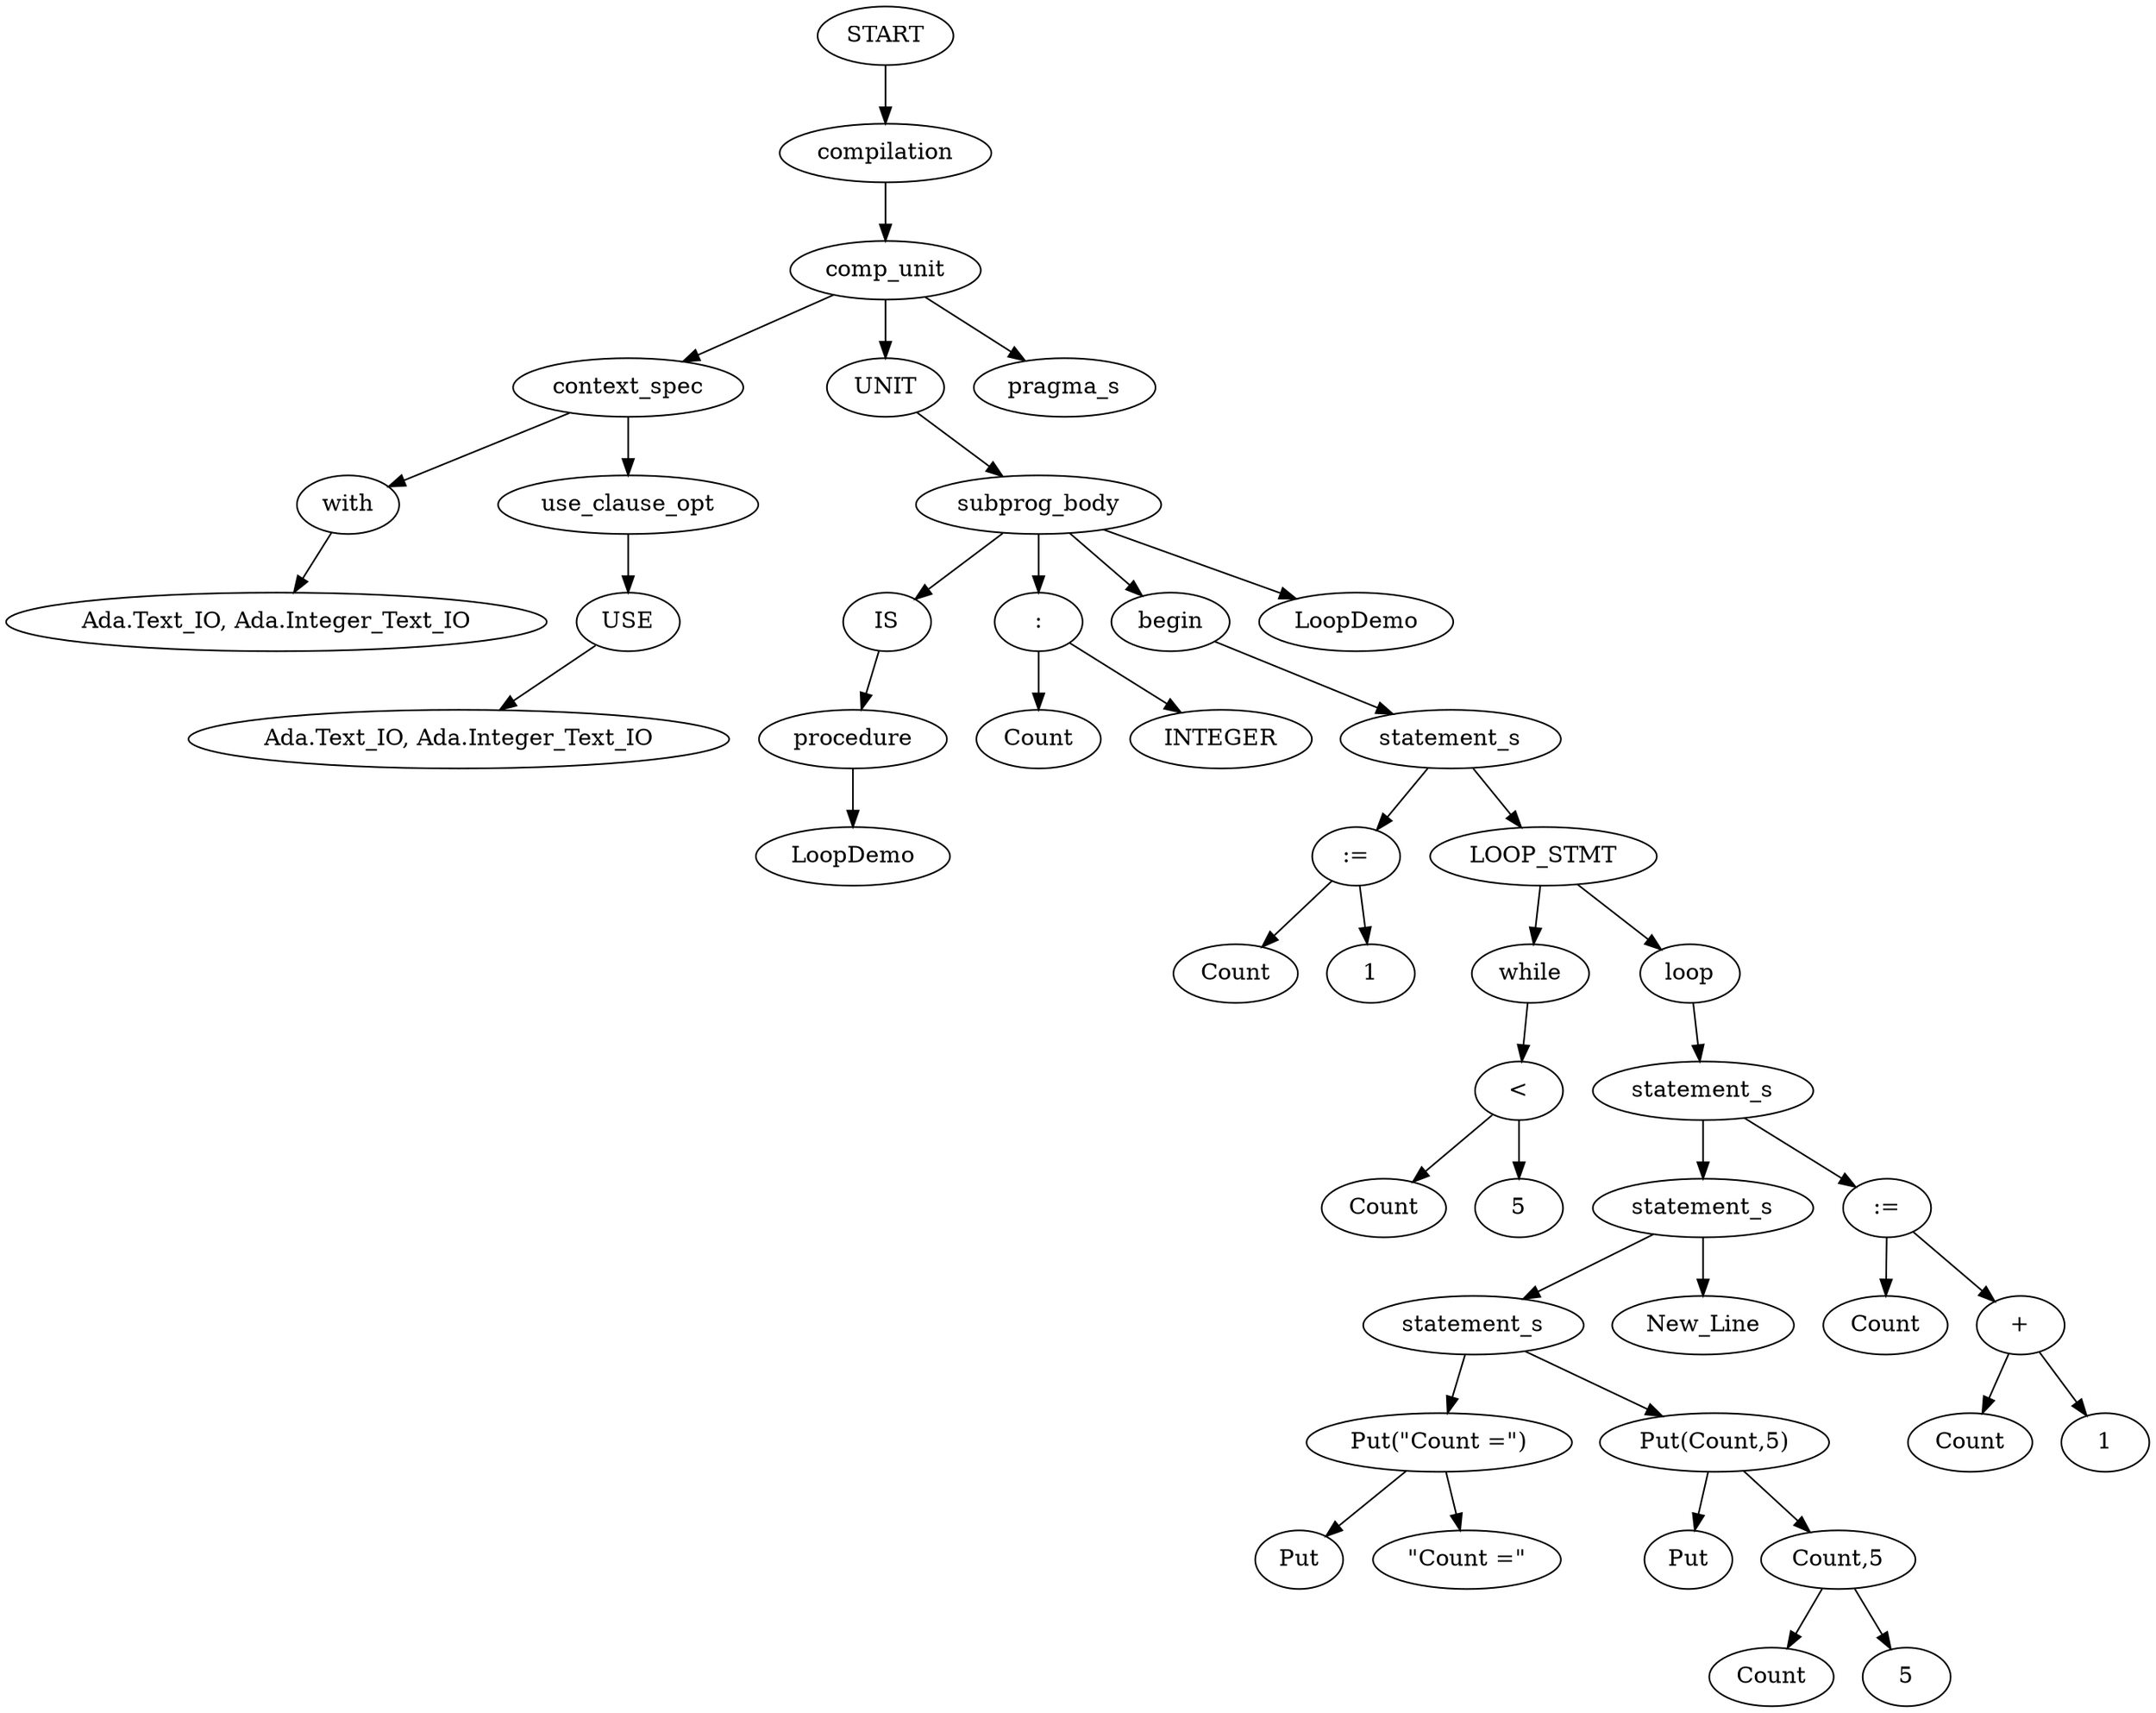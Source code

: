 // Abstract Syntax Tree
digraph {
	"0x7f72566f3828" [label=START]
	"0x7f72565a01d0" [label=compilation]
	"0x7f72566f3828" -> "0x7f72565a01d0"
	"0x7f725659add8" [label=comp_unit]
	"0x7f72565a01d0" -> "0x7f725659add8"
	"0x7f72566f3cc0" [label=context_spec]
	"0x7f725659add8" -> "0x7f72566f3cc0"
	"0x7f72565a0278" [label=with]
	"0x7f72566f3cc0" -> "0x7f72565a0278"
	"0x7f72565a0198" [label="Ada.Text_IO, Ada.Integer_Text_IO"]
	"0x7f72565a0278" -> "0x7f72565a0198"
	"0x7f72565a0828" [label=use_clause_opt]
	"0x7f72566f3cc0" -> "0x7f72565a0828"
	"0x7f72565a0518" [label=USE]
	"0x7f72565a0828" -> "0x7f72565a0518"
	"0x7f72565a05c0" [label="Ada.Text_IO, Ada.Integer_Text_IO"]
	"0x7f72565a0518" -> "0x7f72565a05c0"
	"0x7f72565a0668" [label=UNIT]
	"0x7f725659add8" -> "0x7f72565a0668"
	"0x7f72565a0a58" [label=subprog_body]
	"0x7f72565a0668" -> "0x7f72565a0a58"
	"0x7f72565a06a0" [label=IS]
	"0x7f72565a0a58" -> "0x7f72565a06a0"
	"0x7f72565a0588" [label=procedure]
	"0x7f72565a06a0" -> "0x7f72565a0588"
	"0x7f72565a0470" [label=LoopDemo]
	"0x7f72565a0588" -> "0x7f72565a0470"
	"0x7f72565a0a90" [label=":"]
	"0x7f72565a0a58" -> "0x7f72565a0a90"
	"0x7f72565a03c8" [label=Count]
	"0x7f72565a0a90" -> "0x7f72565a03c8"
	"0x7f72565a0908" [label=INTEGER]
	"0x7f72565a0a90" -> "0x7f72565a0908"
	"0x7f72565a0c88" [label=begin]
	"0x7f72565a0a58" -> "0x7f72565a0c88"
	"0x7f72565a0b00" [label=statement_s]
	"0x7f72565a0c88" -> "0x7f72565a0b00"
	"0x7f72565a0ac8" [label=":="]
	"0x7f72565a0b00" -> "0x7f72565a0ac8"
	"0x7f72565a0a20" [label=Count]
	"0x7f72565a0ac8" -> "0x7f72565a0a20"
	"0x7f72565a09e8" [label=1]
	"0x7f72565a0ac8" -> "0x7f72565a09e8"
	"0x7f725659a9e8" [label=LOOP_STMT]
	"0x7f72565a0b00" -> "0x7f725659a9e8"
	"0x7f72565a0e48" [label=while]
	"0x7f725659a9e8" -> "0x7f72565a0e48"
	"0x7f72565a0d30" [label="<"]
	"0x7f72565a0e48" -> "0x7f72565a0d30"
	"0x7f72565a0ba8" [label=Count]
	"0x7f72565a0d30" -> "0x7f72565a0ba8"
	"0x7f72565a0748" [label=5]
	"0x7f72565a0d30" -> "0x7f72565a0748"
	"0x7f725659aac8" [label=loop]
	"0x7f725659a9e8" -> "0x7f725659aac8"
	"0x7f725659a438" [label=statement_s]
	"0x7f725659aac8" -> "0x7f725659a438"
	"0x7f72565a0eb8" [label=statement_s]
	"0x7f725659a438" -> "0x7f72565a0eb8"
	"0x7f725659a9b0" [label=statement_s]
	"0x7f72565a0eb8" -> "0x7f725659a9b0"
	"0x7f72565a0f28" [label="Put(\"Count =\")"]
	"0x7f725659a9b0" -> "0x7f72565a0f28"
	"0x7f72565a0b70" [label=Put]
	"0x7f72565a0f28" -> "0x7f72565a0b70"
	"0x7f72565a0e80" [label="\"Count =\""]
	"0x7f72565a0f28" -> "0x7f72565a0e80"
	"0x7f72565a0cc0" [label="Put(Count,5)"]
	"0x7f725659a9b0" -> "0x7f72565a0cc0"
	"0x7f72565a07b8" [label=Put]
	"0x7f72565a0cc0" -> "0x7f72565a07b8"
	"0x7f725659a860" [label="Count,5"]
	"0x7f72565a0cc0" -> "0x7f725659a860"
	"0x7f72565a0f60" [label=Count]
	"0x7f725659a860" -> "0x7f72565a0f60"
	"0x7f72565a0c50" [label=5]
	"0x7f725659a860" -> "0x7f72565a0c50"
	"0x7f72565a0ef0" [label=New_Line]
	"0x7f72565a0eb8" -> "0x7f72565a0ef0"
	"0x7f725659ada0" [label=":="]
	"0x7f725659a438" -> "0x7f725659ada0"
	"0x7f72565a0f98" [label=Count]
	"0x7f725659ada0" -> "0x7f72565a0f98"
	"0x7f725659ae10" [label="+"]
	"0x7f725659ada0" -> "0x7f725659ae10"
	"0x7f725659ac88" [label=Count]
	"0x7f725659ae10" -> "0x7f725659ac88"
	"0x7f725659a898" [label=1]
	"0x7f725659ae10" -> "0x7f725659a898"
	"0x7f725659aef0" [label=LoopDemo]
	"0x7f72565a0a58" -> "0x7f725659aef0"
	"0x7f72565a0c18" [label=pragma_s]
	"0x7f725659add8" -> "0x7f72565a0c18"
}
